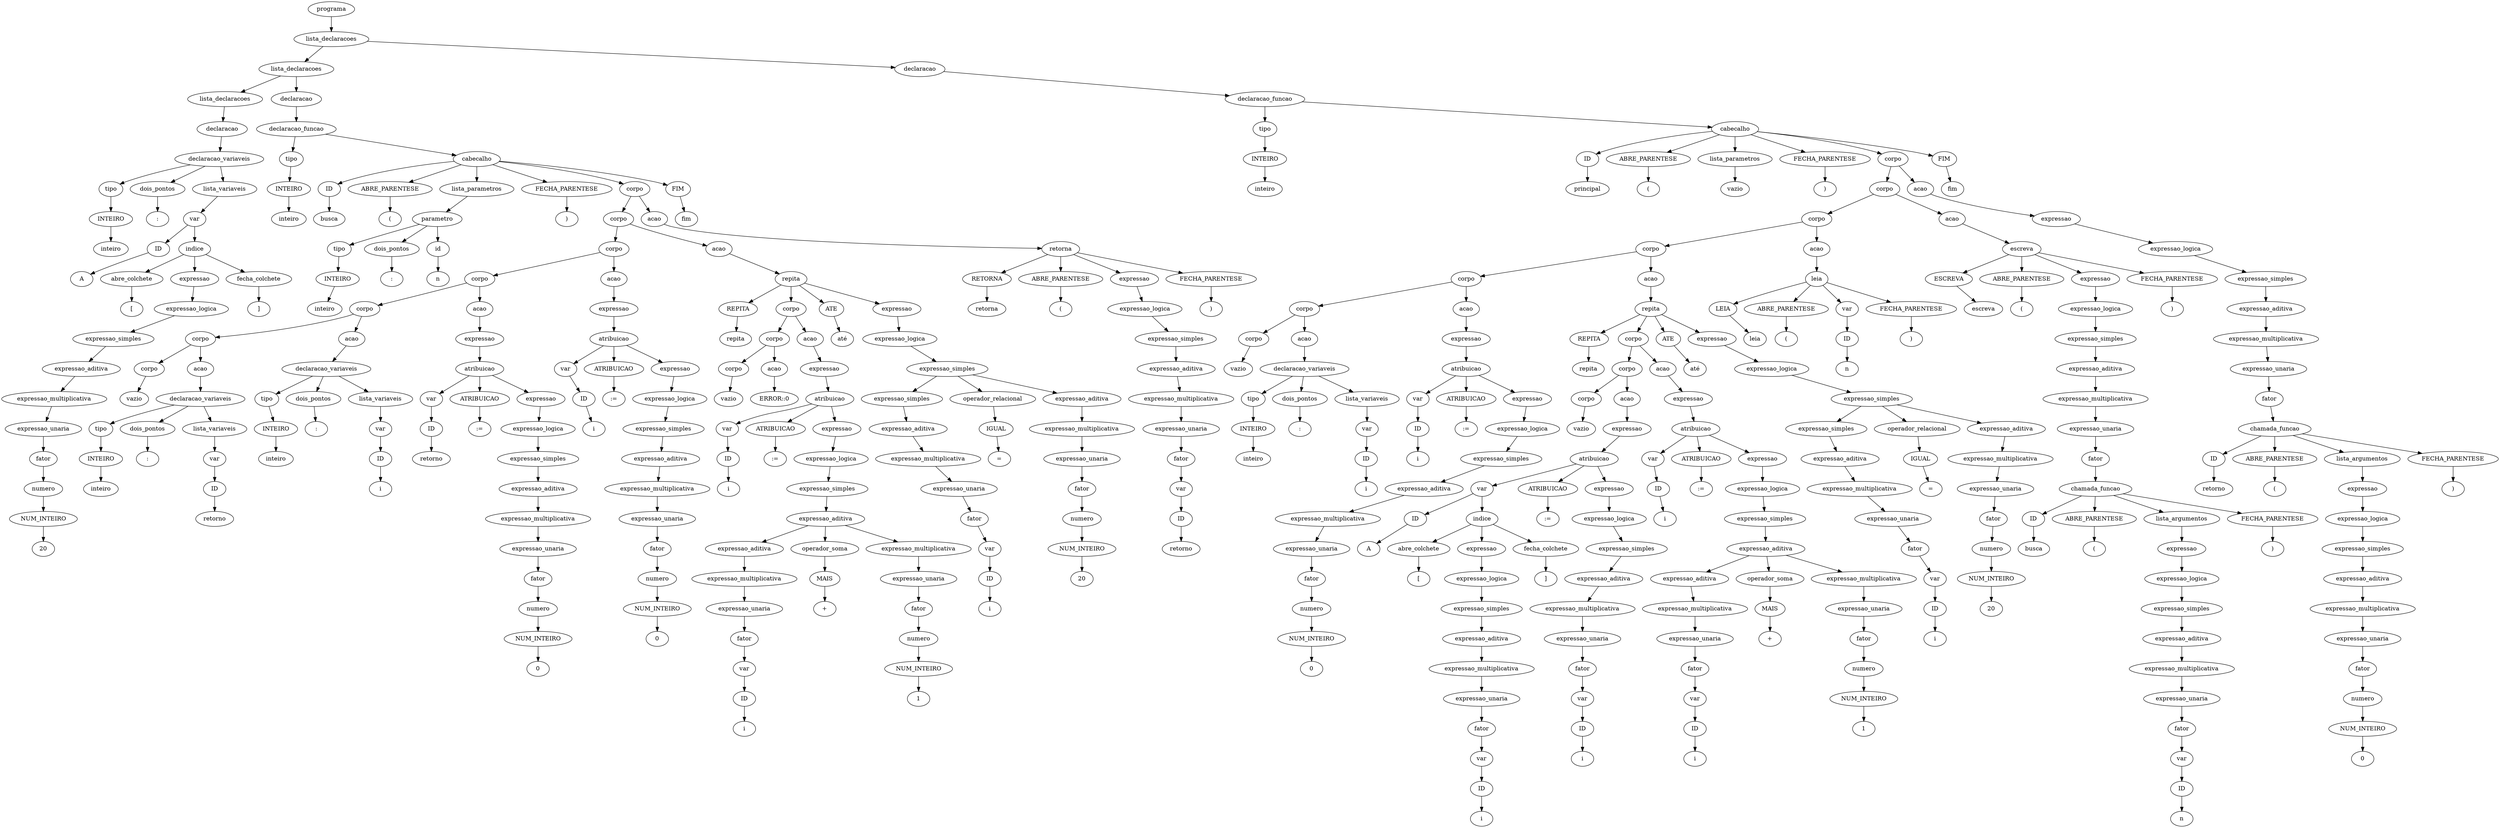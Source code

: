 digraph tree {
    "0x7f3e480804c0" [label="programa"];
    "0x7f3e48080760" [label="lista_declaracoes"];
    "0x7f3e480732b0" [label="lista_declaracoes"];
    "0x7f3e480500a0" [label="lista_declaracoes"];
    "0x7f3e481e8520" [label="declaracao"];
    "0x7f3e480500d0" [label="declaracao_variaveis"];
    "0x7f3e481f60d0" [label="tipo"];
    "0x7f3e481cd1c0" [label="INTEIRO"];
    "0x7f3e482baaf0" [label="inteiro"];
    "0x7f3e481cd3a0" [label="dois_pontos"];
    "0x7f3e48080460" [label=":"];
    "0x7f3e482bafd0" [label="lista_variaveis"];
    "0x7f3e48080070" [label="var"];
    "0x7f3e48080130" [label="ID"];
    "0x7f3e480800a0" [label="A"];
    "0x7f3e48080160" [label="indice"];
    "0x7f3e480800d0" [label="abre_colchete"];
    "0x7f3e480803d0" [label="["];
    "0x7f3e48080190" [label="expressao"];
    "0x7f3e48080220" [label="expressao_logica"];
    "0x7f3e480802e0" [label="expressao_simples"];
    "0x7f3e480801c0" [label="expressao_aditiva"];
    "0x7f3e48080250" [label="expressao_multiplicativa"];
    "0x7f3e482baa90" [label="expressao_unaria"];
    "0x7f3e48080040" [label="fator"];
    "0x7f3e482a57c0" [label="numero"];
    "0x7f3e483b7190" [label="NUM_INTEIRO"];
    "0x7f3e480802b0" [label="20"];
    "0x7f3e48080400" [label="fecha_colchete"];
    "0x7f3e48080430" [label="]"];
    "0x7f3e482a56d0" [label="declaracao"];
    "0x7f3e48080100" [label="declaracao_funcao"];
    "0x7f3e48080280" [label="tipo"];
    "0x7f3e48080490" [label="INTEIRO"];
    "0x7f3e48080340" [label="inteiro"];
    "0x7f3e480785b0" [label="cabecalho"];
    "0x7f3e48078cd0" [label="ID"];
    "0x7f3e48078d00" [label="busca"];
    "0x7f3e48077070" [label="ABRE_PARENTESE"];
    "0x7f3e480770a0" [label="("];
    "0x7f3e480804f0" [label="lista_parametros"];
    "0x7f3e48080580" [label="parametro"];
    "0x7f3e480803a0" [label="tipo"];
    "0x7f3e48080370" [label="INTEIRO"];
    "0x7f3e48080670" [label="inteiro"];
    "0x7f3e480805b0" [label="dois_pontos"];
    "0x7f3e480807c0" [label=":"];
    "0x7f3e480807f0" [label="id"];
    "0x7f3e48080820" [label="n"];
    "0x7f3e480770d0" [label="FECHA_PARENTESE"];
    "0x7f3e48077100" [label=")"];
    "0x7f3e48078e50" [label="corpo"];
    "0x7f3e48078b20" [label="corpo"];
    "0x7f3e48073550" [label="corpo"];
    "0x7f3e480731c0" [label="corpo"];
    "0x7f3e48080c70" [label="corpo"];
    "0x7f3e48080a30" [label="corpo"];
    "0x7f3e480808b0" [label="corpo"];
    "0x7f3e480806a0" [label="vazio"];
    "0x7f3e480808e0" [label="acao"];
    "0x7f3e480809d0" [label="declaracao_variaveis"];
    "0x7f3e48080640" [label="tipo"];
    "0x7f3e480805e0" [label="INTEIRO"];
    "0x7f3e480809a0" [label="inteiro"];
    "0x7f3e48080a90" [label="dois_pontos"];
    "0x7f3e48080bb0" [label=":"];
    "0x7f3e48080a00" [label="lista_variaveis"];
    "0x7f3e48080610" [label="var"];
    "0x7f3e480806d0" [label="ID"];
    "0x7f3e48080af0" [label="retorno"];
    "0x7f3e48080b80" [label="acao"];
    "0x7f3e48080c10" [label="declaracao_variaveis"];
    "0x7f3e48080790" [label="tipo"];
    "0x7f3e48080700" [label="INTEIRO"];
    "0x7f3e48080be0" [label="inteiro"];
    "0x7f3e48080cd0" [label="dois_pontos"];
    "0x7f3e48080df0" [label=":"];
    "0x7f3e48080c40" [label="lista_variaveis"];
    "0x7f3e48080ac0" [label="var"];
    "0x7f3e48080a60" [label="ID"];
    "0x7f3e48080d30" [label="i"];
    "0x7f3e48080d60" [label="acao"];
    "0x7f3e48080dc0" [label="expressao"];
    "0x7f3e48073070" [label="atribuicao"];
    "0x7f3e48080970" [label="var"];
    "0x7f3e48080910" [label="ID"];
    "0x7f3e48080e20" [label="retorno"];
    "0x7f3e48073100" [label="ATRIBUICAO"];
    "0x7f3e48073190" [label=":="];
    "0x7f3e48073040" [label="expressao"];
    "0x7f3e48080fd0" [label="expressao_logica"];
    "0x7f3e48080f10" [label="expressao_simples"];
    "0x7f3e48080eb0" [label="expressao_aditiva"];
    "0x7f3e48080fa0" [label="expressao_multiplicativa"];
    "0x7f3e48080e50" [label="expressao_unaria"];
    "0x7f3e48080e80" [label="fator"];
    "0x7f3e48080d00" [label="numero"];
    "0x7f3e48080ca0" [label="NUM_INTEIRO"];
    "0x7f3e48080f70" [label="0"];
    "0x7f3e48073460" [label="acao"];
    "0x7f3e480731f0" [label="expressao"];
    "0x7f3e48073400" [label="atribuicao"];
    "0x7f3e48080b50" [label="var"];
    "0x7f3e48080940" [label="ID"];
    "0x7f3e48080d90" [label="i"];
    "0x7f3e48073490" [label="ATRIBUICAO"];
    "0x7f3e48073520" [label=":="];
    "0x7f3e480733d0" [label="expressao"];
    "0x7f3e480733a0" [label="expressao_logica"];
    "0x7f3e480732e0" [label="expressao_simples"];
    "0x7f3e48073280" [label="expressao_aditiva"];
    "0x7f3e48073370" [label="expressao_multiplicativa"];
    "0x7f3e48080b20" [label="expressao_unaria"];
    "0x7f3e48073250" [label="fator"];
    "0x7f3e48080f40" [label="numero"];
    "0x7f3e48080ee0" [label="NUM_INTEIRO"];
    "0x7f3e48073340" [label="0"];
    "0x7f3e48073310" [label="acao"];
    "0x7f3e48078b80" [label="repita"];
    "0x7f3e48078be0" [label="REPITA"];
    "0x7f3e48078c10" [label="repita"];
    "0x7f3e48078730" [label="corpo"];
    "0x7f3e48073af0" [label="corpo"];
    "0x7f3e480730a0" [label="corpo"];
    "0x7f3e480730d0" [label="vazio"];
    "0x7f3e480735b0" [label="acao"];
    "0x7f3e48073df0" [label="ERROR::0"];
    "0x7f3e48073fd0" [label="acao"];
    "0x7f3e480739d0" [label="expressao"];
    "0x7f3e48078400" [label="atribuicao"];
    "0x7f3e48073160" [label="var"];
    "0x7f3e48073220" [label="ID"];
    "0x7f3e48073e20" [label="i"];
    "0x7f3e480786d0" [label="ATRIBUICAO"];
    "0x7f3e48078700" [label=":="];
    "0x7f3e48078670" [label="expressao"];
    "0x7f3e48078640" [label="expressao_logica"];
    "0x7f3e480783d0" [label="expressao_simples"];
    "0x7f3e48078460" [label="expressao_aditiva"];
    "0x7f3e480782b0" [label="expressao_aditiva"];
    "0x7f3e48078370" [label="expressao_multiplicativa"];
    "0x7f3e48073f70" [label="expressao_unaria"];
    "0x7f3e48078190" [label="fator"];
    "0x7f3e480782e0" [label="var"];
    "0x7f3e48078280" [label="ID"];
    "0x7f3e48078340" [label="i"];
    "0x7f3e480784c0" [label="operador_soma"];
    "0x7f3e480783a0" [label="MAIS"];
    "0x7f3e48078490" [label="+"];
    "0x7f3e480785e0" [label="expressao_multiplicativa"];
    "0x7f3e48078520" [label="expressao_unaria"];
    "0x7f3e48078430" [label="fator"];
    "0x7f3e480781c0" [label="numero"];
    "0x7f3e48078310" [label="NUM_INTEIRO"];
    "0x7f3e48078580" [label="1"];
    "0x7f3e48078c40" [label="ATE"];
    "0x7f3e48078c70" [label="até"];
    "0x7f3e48078b50" [label="expressao"];
    "0x7f3e480788e0" [label="expressao_logica"];
    "0x7f3e48078af0" [label="expressao_simples"];
    "0x7f3e48078880" [label="expressao_simples"];
    "0x7f3e48078790" [label="expressao_aditiva"];
    "0x7f3e48078850" [label="expressao_multiplicativa"];
    "0x7f3e48078610" [label="expressao_unaria"];
    "0x7f3e48078760" [label="fator"];
    "0x7f3e48073430" [label="var"];
    "0x7f3e48073dc0" [label="ID"];
    "0x7f3e48078820" [label="i"];
    "0x7f3e480788b0" [label="operador_relacional"];
    "0x7f3e480789a0" [label="IGUAL"];
    "0x7f3e480789d0" [label="="];
    "0x7f3e48078970" [label="expressao_aditiva"];
    "0x7f3e48078ac0" [label="expressao_multiplicativa"];
    "0x7f3e48078a00" [label="expressao_unaria"];
    "0x7f3e48078940" [label="fator"];
    "0x7f3e480787c0" [label="numero"];
    "0x7f3e480787f0" [label="NUM_INTEIRO"];
    "0x7f3e48078a60" [label="20"];
    "0x7f3e48078eb0" [label="acao"];
    "0x7f3e48078df0" [label="retorna"];
    "0x7f3e48078f10" [label="RETORNA"];
    "0x7f3e48078f40" [label="retorna"];
    "0x7f3e48078f70" [label="ABRE_PARENTESE"];
    "0x7f3e48078fa0" [label="("];
    "0x7f3e48078dc0" [label="expressao"];
    "0x7f3e48078d90" [label="expressao_logica"];
    "0x7f3e48078d60" [label="expressao_simples"];
    "0x7f3e48078910" [label="expressao_aditiva"];
    "0x7f3e48078d30" [label="expressao_multiplicativa"];
    "0x7f3e48078bb0" [label="expressao_unaria"];
    "0x7f3e48078550" [label="fator"];
    "0x7f3e480734f0" [label="var"];
    "0x7f3e48073130" [label="ID"];
    "0x7f3e48078ca0" [label="retorno"];
    "0x7f3e48078fd0" [label="FECHA_PARENTESE"];
    "0x7f3e48077040" [label=")"];
    "0x7f3e48077130" [label="FIM"];
    "0x7f3e48077160" [label="fim"];
    "0x7f3e48080520" [label="declaracao"];
    "0x7f3e48080550" [label="declaracao_funcao"];
    "0x7f3e483b7580" [label="tipo"];
    "0x7f3e483b7250" [label="INTEIRO"];
    "0x7f3e48080310" [label="inteiro"];
    "0x7f3e4800e0d0" [label="cabecalho"];
    "0x7f3e4800e190" [label="ID"];
    "0x7f3e4800e1c0" [label="principal"];
    "0x7f3e4800e1f0" [label="ABRE_PARENTESE"];
    "0x7f3e4800e220" [label="("];
    "0x7f3e48078ee0" [label="lista_parametros"];
    "0x7f3e48078e20" [label="vazio"];
    "0x7f3e4800e250" [label="FECHA_PARENTESE"];
    "0x7f3e4800e280" [label=")"];
    "0x7f3e48030d00" [label="corpo"];
    "0x7f3e48030760" [label="corpo"];
    "0x7f3e480304c0" [label="corpo"];
    "0x7f3e48077940" [label="corpo"];
    "0x7f3e48073790" [label="corpo"];
    "0x7f3e48073b50" [label="corpo"];
    "0x7f3e48077220" [label="corpo"];
    "0x7f3e48080880" [label="vazio"];
    "0x7f3e48073ac0" [label="acao"];
    "0x7f3e48077340" [label="declaracao_variaveis"];
    "0x7f3e48078e80" [label="tipo"];
    "0x7f3e480772e0" [label="INTEIRO"];
    "0x7f3e48077310" [label="inteiro"];
    "0x7f3e480738e0" [label="dois_pontos"];
    "0x7f3e48073d30" [label=":"];
    "0x7f3e48077370" [label="lista_variaveis"];
    "0x7f3e480771f0" [label="var"];
    "0x7f3e48077190" [label="ID"];
    "0x7f3e48077400" [label="i"];
    "0x7f3e48073a00" [label="acao"];
    "0x7f3e48073cd0" [label="expressao"];
    "0x7f3e48073a60" [label="atribuicao"];
    "0x7f3e48073c40" [label="var"];
    "0x7f3e48073970" [label="ID"];
    "0x7f3e480739a0" [label="i"];
    "0x7f3e48073850" [label="ATRIBUICAO"];
    "0x7f3e48073820" [label=":="];
    "0x7f3e48073a30" [label="expressao"];
    "0x7f3e48073880" [label="expressao_logica"];
    "0x7f3e480738b0" [label="expressao_simples"];
    "0x7f3e48073bb0" [label="expressao_aditiva"];
    "0x7f3e480736a0" [label="expressao_multiplicativa"];
    "0x7f3e48073ca0" [label="expressao_unaria"];
    "0x7f3e48073760" [label="fator"];
    "0x7f3e48073940" [label="numero"];
    "0x7f3e48073610" [label="NUM_INTEIRO"];
    "0x7f3e48073670" [label="0"];
    "0x7f3e48073a90" [label="acao"];
    "0x7f3e480302e0" [label="repita"];
    "0x7f3e48030340" [label="REPITA"];
    "0x7f3e48030370" [label="repita"];
    "0x7f3e48077e50" [label="corpo"];
    "0x7f3e480778e0" [label="corpo"];
    "0x7f3e480737f0" [label="corpo"];
    "0x7f3e48073730" [label="vazio"];
    "0x7f3e48077850" [label="acao"];
    "0x7f3e48077670" [label="expressao"];
    "0x7f3e480777f0" [label="atribuicao"];
    "0x7f3e48073580" [label="var"];
    "0x7f3e480734c0" [label="ID"];
    "0x7f3e480774f0" [label="A"];
    "0x7f3e480774c0" [label="indice"];
    "0x7f3e480775b0" [label="abre_colchete"];
    "0x7f3e480775e0" [label="["];
    "0x7f3e48077490" [label="expressao"];
    "0x7f3e48077460" [label="expressao_logica"];
    "0x7f3e480772b0" [label="expressao_simples"];
    "0x7f3e48077430" [label="expressao_aditiva"];
    "0x7f3e48077280" [label="expressao_multiplicativa"];
    "0x7f3e480736d0" [label="expressao_unaria"];
    "0x7f3e480737c0" [label="fator"];
    "0x7f3e48073910" [label="var"];
    "0x7f3e480773a0" [label="ID"];
    "0x7f3e48077250" [label="i"];
    "0x7f3e48077610" [label="fecha_colchete"];
    "0x7f3e48077640" [label="]"];
    "0x7f3e48077880" [label="ATRIBUICAO"];
    "0x7f3e480778b0" [label=":="];
    "0x7f3e480777c0" [label="expressao"];
    "0x7f3e48077790" [label="expressao_logica"];
    "0x7f3e48077760" [label="expressao_simples"];
    "0x7f3e480776a0" [label="expressao_aditiva"];
    "0x7f3e48077700" [label="expressao_multiplicativa"];
    "0x7f3e480773d0" [label="expressao_unaria"];
    "0x7f3e480771c0" [label="fator"];
    "0x7f3e480735e0" [label="var"];
    "0x7f3e48073700" [label="ID"];
    "0x7f3e48077520" [label="i"];
    "0x7f3e48077dc0" [label="acao"];
    "0x7f3e48077820" [label="expressao"];
    "0x7f3e48077b50" [label="atribuicao"];
    "0x7f3e48073be0" [label="var"];
    "0x7f3e48077550" [label="ID"];
    "0x7f3e48077970" [label="i"];
    "0x7f3e48077df0" [label="ATRIBUICAO"];
    "0x7f3e48077e20" [label=":="];
    "0x7f3e48077d90" [label="expressao"];
    "0x7f3e48077d60" [label="expressao_logica"];
    "0x7f3e48077b20" [label="expressao_simples"];
    "0x7f3e48077bb0" [label="expressao_aditiva"];
    "0x7f3e48077a00" [label="expressao_aditiva"];
    "0x7f3e48077ac0" [label="expressao_multiplicativa"];
    "0x7f3e480779a0" [label="expressao_unaria"];
    "0x7f3e480779d0" [label="fator"];
    "0x7f3e48077730" [label="var"];
    "0x7f3e480776d0" [label="ID"];
    "0x7f3e48077a90" [label="i"];
    "0x7f3e48077c10" [label="operador_soma"];
    "0x7f3e48077af0" [label="MAIS"];
    "0x7f3e48077be0" [label="+"];
    "0x7f3e48077d00" [label="expressao_multiplicativa"];
    "0x7f3e48077c40" [label="expressao_unaria"];
    "0x7f3e48077b80" [label="fator"];
    "0x7f3e48077a30" [label="numero"];
    "0x7f3e48077a60" [label="NUM_INTEIRO"];
    "0x7f3e48077ca0" [label="1"];
    "0x7f3e480303a0" [label="ATE"];
    "0x7f3e480303d0" [label="até"];
    "0x7f3e480302b0" [label="expressao"];
    "0x7f3e48030040" [label="expressao_logica"];
    "0x7f3e48030250" [label="expressao_simples"];
    "0x7f3e48077fa0" [label="expressao_simples"];
    "0x7f3e48077eb0" [label="expressao_aditiva"];
    "0x7f3e48077f70" [label="expressao_multiplicativa"];
    "0x7f3e48077d30" [label="expressao_unaria"];
    "0x7f3e48077e80" [label="fator"];
    "0x7f3e48077580" [label="var"];
    "0x7f3e48077910" [label="ID"];
    "0x7f3e48077f40" [label="i"];
    "0x7f3e48077fd0" [label="operador_relacional"];
    "0x7f3e48030100" [label="IGUAL"];
    "0x7f3e48030130" [label="="];
    "0x7f3e480300d0" [label="expressao_aditiva"];
    "0x7f3e48030220" [label="expressao_multiplicativa"];
    "0x7f3e48030160" [label="expressao_unaria"];
    "0x7f3e480300a0" [label="fator"];
    "0x7f3e48077ee0" [label="numero"];
    "0x7f3e48077f10" [label="NUM_INTEIRO"];
    "0x7f3e480301c0" [label="20"];
    "0x7f3e48077c70" [label="acao"];
    "0x7f3e48030310" [label="leia"];
    "0x7f3e48030070" [label="LEIA"];
    "0x7f3e48030580" [label="leia"];
    "0x7f3e480305b0" [label="ABRE_PARENTESE"];
    "0x7f3e480305e0" [label="("];
    "0x7f3e48073b20" [label="var"];
    "0x7f3e48030400" [label="ID"];
    "0x7f3e48030490" [label="n"];
    "0x7f3e48030610" [label="FECHA_PARENTESE"];
    "0x7f3e48030640" [label=")"];
    "0x7f3e48030b50" [label="acao"];
    "0x7f3e480308e0" [label="escreva"];
    "0x7f3e48030bb0" [label="ESCREVA"];
    "0x7f3e48030be0" [label="escreva"];
    "0x7f3e48030c10" [label="ABRE_PARENTESE"];
    "0x7f3e48030c40" [label="("];
    "0x7f3e480306a0" [label="expressao"];
    "0x7f3e48030460" [label="expressao_logica"];
    "0x7f3e48030430" [label="expressao_simples"];
    "0x7f3e48030280" [label="expressao_aditiva"];
    "0x7f3e48030af0" [label="expressao_multiplicativa"];
    "0x7f3e48030910" [label="expressao_unaria"];
    "0x7f3e480309a0" [label="fator"];
    "0x7f3e480308b0" [label="chamada_funcao"];
    "0x7f3e480309d0" [label="ID"];
    "0x7f3e48030a00" [label="busca"];
    "0x7f3e48030a30" [label="ABRE_PARENTESE"];
    "0x7f3e48030a60" [label="("];
    "0x7f3e48030880" [label="lista_argumentos"];
    "0x7f3e48030850" [label="expressao"];
    "0x7f3e48030820" [label="expressao_logica"];
    "0x7f3e480307f0" [label="expressao_simples"];
    "0x7f3e48030700" [label="expressao_aditiva"];
    "0x7f3e480307c0" [label="expressao_multiplicativa"];
    "0x7f3e48030520" [label="expressao_unaria"];
    "0x7f3e480306d0" [label="fator"];
    "0x7f3e48073640" [label="var"];
    "0x7f3e48030670" [label="ID"];
    "0x7f3e48030790" [label="n"];
    "0x7f3e48030a90" [label="FECHA_PARENTESE"];
    "0x7f3e48030ac0" [label=")"];
    "0x7f3e48030c70" [label="FECHA_PARENTESE"];
    "0x7f3e48030ca0" [label=")"];
    "0x7f3e48030970" [label="acao"];
    "0x7f3e48030e80" [label="expressao"];
    "0x7f3e48030190" [label="expressao_logica"];
    "0x7f3e48030b20" [label="expressao_simples"];
    "0x7f3e48030b80" [label="expressao_aditiva"];
    "0x7f3e480301f0" [label="expressao_multiplicativa"];
    "0x7f3e48030eb0" [label="expressao_unaria"];
    "0x7f3e48030f10" [label="fator"];
    "0x7f3e48030e50" [label="chamada_funcao"];
    "0x7f3e48030f70" [label="ID"];
    "0x7f3e48030fa0" [label="retorno"];
    "0x7f3e48030fd0" [label="ABRE_PARENTESE"];
    "0x7f3e4800e040" [label="("];
    "0x7f3e48030e20" [label="lista_argumentos"];
    "0x7f3e48030df0" [label="expressao"];
    "0x7f3e48030dc0" [label="expressao_logica"];
    "0x7f3e48030d90" [label="expressao_simples"];
    "0x7f3e48030940" [label="expressao_aditiva"];
    "0x7f3e48030d60" [label="expressao_multiplicativa"];
    "0x7f3e480304f0" [label="expressao_unaria"];
    "0x7f3e48030730" [label="fator"];
    "0x7f3e48077cd0" [label="numero"];
    "0x7f3e48030cd0" [label="NUM_INTEIRO"];
    "0x7f3e48030d30" [label="0"];
    "0x7f3e4800e070" [label="FECHA_PARENTESE"];
    "0x7f3e4800e0a0" [label=")"];
    "0x7f3e4800e2b0" [label="FIM"];
    "0x7f3e4800e2e0" [label="fim"];
    "0x7f3e480804c0" -> "0x7f3e48080760";
    "0x7f3e48080760" -> "0x7f3e480732b0";
    "0x7f3e48080760" -> "0x7f3e48080520";
    "0x7f3e480732b0" -> "0x7f3e480500a0";
    "0x7f3e480732b0" -> "0x7f3e482a56d0";
    "0x7f3e480500a0" -> "0x7f3e481e8520";
    "0x7f3e481e8520" -> "0x7f3e480500d0";
    "0x7f3e480500d0" -> "0x7f3e481f60d0";
    "0x7f3e480500d0" -> "0x7f3e481cd3a0";
    "0x7f3e480500d0" -> "0x7f3e482bafd0";
    "0x7f3e481f60d0" -> "0x7f3e481cd1c0";
    "0x7f3e481cd1c0" -> "0x7f3e482baaf0";
    "0x7f3e481cd3a0" -> "0x7f3e48080460";
    "0x7f3e482bafd0" -> "0x7f3e48080070";
    "0x7f3e48080070" -> "0x7f3e48080130";
    "0x7f3e48080070" -> "0x7f3e48080160";
    "0x7f3e48080130" -> "0x7f3e480800a0";
    "0x7f3e48080160" -> "0x7f3e480800d0";
    "0x7f3e48080160" -> "0x7f3e48080190";
    "0x7f3e48080160" -> "0x7f3e48080400";
    "0x7f3e480800d0" -> "0x7f3e480803d0";
    "0x7f3e48080190" -> "0x7f3e48080220";
    "0x7f3e48080220" -> "0x7f3e480802e0";
    "0x7f3e480802e0" -> "0x7f3e480801c0";
    "0x7f3e480801c0" -> "0x7f3e48080250";
    "0x7f3e48080250" -> "0x7f3e482baa90";
    "0x7f3e482baa90" -> "0x7f3e48080040";
    "0x7f3e48080040" -> "0x7f3e482a57c0";
    "0x7f3e482a57c0" -> "0x7f3e483b7190";
    "0x7f3e483b7190" -> "0x7f3e480802b0";
    "0x7f3e48080400" -> "0x7f3e48080430";
    "0x7f3e482a56d0" -> "0x7f3e48080100";
    "0x7f3e48080100" -> "0x7f3e48080280";
    "0x7f3e48080100" -> "0x7f3e480785b0";
    "0x7f3e48080280" -> "0x7f3e48080490";
    "0x7f3e48080490" -> "0x7f3e48080340";
    "0x7f3e480785b0" -> "0x7f3e48078cd0";
    "0x7f3e480785b0" -> "0x7f3e48077070";
    "0x7f3e480785b0" -> "0x7f3e480804f0";
    "0x7f3e480785b0" -> "0x7f3e480770d0";
    "0x7f3e480785b0" -> "0x7f3e48078e50";
    "0x7f3e480785b0" -> "0x7f3e48077130";
    "0x7f3e48078cd0" -> "0x7f3e48078d00";
    "0x7f3e48077070" -> "0x7f3e480770a0";
    "0x7f3e480804f0" -> "0x7f3e48080580";
    "0x7f3e48080580" -> "0x7f3e480803a0";
    "0x7f3e48080580" -> "0x7f3e480805b0";
    "0x7f3e48080580" -> "0x7f3e480807f0";
    "0x7f3e480803a0" -> "0x7f3e48080370";
    "0x7f3e48080370" -> "0x7f3e48080670";
    "0x7f3e480805b0" -> "0x7f3e480807c0";
    "0x7f3e480807f0" -> "0x7f3e48080820";
    "0x7f3e480770d0" -> "0x7f3e48077100";
    "0x7f3e48078e50" -> "0x7f3e48078b20";
    "0x7f3e48078e50" -> "0x7f3e48078eb0";
    "0x7f3e48078b20" -> "0x7f3e48073550";
    "0x7f3e48078b20" -> "0x7f3e48073310";
    "0x7f3e48073550" -> "0x7f3e480731c0";
    "0x7f3e48073550" -> "0x7f3e48073460";
    "0x7f3e480731c0" -> "0x7f3e48080c70";
    "0x7f3e480731c0" -> "0x7f3e48080d60";
    "0x7f3e48080c70" -> "0x7f3e48080a30";
    "0x7f3e48080c70" -> "0x7f3e48080b80";
    "0x7f3e48080a30" -> "0x7f3e480808b0";
    "0x7f3e48080a30" -> "0x7f3e480808e0";
    "0x7f3e480808b0" -> "0x7f3e480806a0";
    "0x7f3e480808e0" -> "0x7f3e480809d0";
    "0x7f3e480809d0" -> "0x7f3e48080640";
    "0x7f3e480809d0" -> "0x7f3e48080a90";
    "0x7f3e480809d0" -> "0x7f3e48080a00";
    "0x7f3e48080640" -> "0x7f3e480805e0";
    "0x7f3e480805e0" -> "0x7f3e480809a0";
    "0x7f3e48080a90" -> "0x7f3e48080bb0";
    "0x7f3e48080a00" -> "0x7f3e48080610";
    "0x7f3e48080610" -> "0x7f3e480806d0";
    "0x7f3e480806d0" -> "0x7f3e48080af0";
    "0x7f3e48080b80" -> "0x7f3e48080c10";
    "0x7f3e48080c10" -> "0x7f3e48080790";
    "0x7f3e48080c10" -> "0x7f3e48080cd0";
    "0x7f3e48080c10" -> "0x7f3e48080c40";
    "0x7f3e48080790" -> "0x7f3e48080700";
    "0x7f3e48080700" -> "0x7f3e48080be0";
    "0x7f3e48080cd0" -> "0x7f3e48080df0";
    "0x7f3e48080c40" -> "0x7f3e48080ac0";
    "0x7f3e48080ac0" -> "0x7f3e48080a60";
    "0x7f3e48080a60" -> "0x7f3e48080d30";
    "0x7f3e48080d60" -> "0x7f3e48080dc0";
    "0x7f3e48080dc0" -> "0x7f3e48073070";
    "0x7f3e48073070" -> "0x7f3e48080970";
    "0x7f3e48073070" -> "0x7f3e48073100";
    "0x7f3e48073070" -> "0x7f3e48073040";
    "0x7f3e48080970" -> "0x7f3e48080910";
    "0x7f3e48080910" -> "0x7f3e48080e20";
    "0x7f3e48073100" -> "0x7f3e48073190";
    "0x7f3e48073040" -> "0x7f3e48080fd0";
    "0x7f3e48080fd0" -> "0x7f3e48080f10";
    "0x7f3e48080f10" -> "0x7f3e48080eb0";
    "0x7f3e48080eb0" -> "0x7f3e48080fa0";
    "0x7f3e48080fa0" -> "0x7f3e48080e50";
    "0x7f3e48080e50" -> "0x7f3e48080e80";
    "0x7f3e48080e80" -> "0x7f3e48080d00";
    "0x7f3e48080d00" -> "0x7f3e48080ca0";
    "0x7f3e48080ca0" -> "0x7f3e48080f70";
    "0x7f3e48073460" -> "0x7f3e480731f0";
    "0x7f3e480731f0" -> "0x7f3e48073400";
    "0x7f3e48073400" -> "0x7f3e48080b50";
    "0x7f3e48073400" -> "0x7f3e48073490";
    "0x7f3e48073400" -> "0x7f3e480733d0";
    "0x7f3e48080b50" -> "0x7f3e48080940";
    "0x7f3e48080940" -> "0x7f3e48080d90";
    "0x7f3e48073490" -> "0x7f3e48073520";
    "0x7f3e480733d0" -> "0x7f3e480733a0";
    "0x7f3e480733a0" -> "0x7f3e480732e0";
    "0x7f3e480732e0" -> "0x7f3e48073280";
    "0x7f3e48073280" -> "0x7f3e48073370";
    "0x7f3e48073370" -> "0x7f3e48080b20";
    "0x7f3e48080b20" -> "0x7f3e48073250";
    "0x7f3e48073250" -> "0x7f3e48080f40";
    "0x7f3e48080f40" -> "0x7f3e48080ee0";
    "0x7f3e48080ee0" -> "0x7f3e48073340";
    "0x7f3e48073310" -> "0x7f3e48078b80";
    "0x7f3e48078b80" -> "0x7f3e48078be0";
    "0x7f3e48078b80" -> "0x7f3e48078730";
    "0x7f3e48078b80" -> "0x7f3e48078c40";
    "0x7f3e48078b80" -> "0x7f3e48078b50";
    "0x7f3e48078be0" -> "0x7f3e48078c10";
    "0x7f3e48078730" -> "0x7f3e48073af0";
    "0x7f3e48078730" -> "0x7f3e48073fd0";
    "0x7f3e48073af0" -> "0x7f3e480730a0";
    "0x7f3e48073af0" -> "0x7f3e480735b0";
    "0x7f3e480730a0" -> "0x7f3e480730d0";
    "0x7f3e480735b0" -> "0x7f3e48073df0";
    "0x7f3e48073fd0" -> "0x7f3e480739d0";
    "0x7f3e480739d0" -> "0x7f3e48078400";
    "0x7f3e48078400" -> "0x7f3e48073160";
    "0x7f3e48078400" -> "0x7f3e480786d0";
    "0x7f3e48078400" -> "0x7f3e48078670";
    "0x7f3e48073160" -> "0x7f3e48073220";
    "0x7f3e48073220" -> "0x7f3e48073e20";
    "0x7f3e480786d0" -> "0x7f3e48078700";
    "0x7f3e48078670" -> "0x7f3e48078640";
    "0x7f3e48078640" -> "0x7f3e480783d0";
    "0x7f3e480783d0" -> "0x7f3e48078460";
    "0x7f3e48078460" -> "0x7f3e480782b0";
    "0x7f3e48078460" -> "0x7f3e480784c0";
    "0x7f3e48078460" -> "0x7f3e480785e0";
    "0x7f3e480782b0" -> "0x7f3e48078370";
    "0x7f3e48078370" -> "0x7f3e48073f70";
    "0x7f3e48073f70" -> "0x7f3e48078190";
    "0x7f3e48078190" -> "0x7f3e480782e0";
    "0x7f3e480782e0" -> "0x7f3e48078280";
    "0x7f3e48078280" -> "0x7f3e48078340";
    "0x7f3e480784c0" -> "0x7f3e480783a0";
    "0x7f3e480783a0" -> "0x7f3e48078490";
    "0x7f3e480785e0" -> "0x7f3e48078520";
    "0x7f3e48078520" -> "0x7f3e48078430";
    "0x7f3e48078430" -> "0x7f3e480781c0";
    "0x7f3e480781c0" -> "0x7f3e48078310";
    "0x7f3e48078310" -> "0x7f3e48078580";
    "0x7f3e48078c40" -> "0x7f3e48078c70";
    "0x7f3e48078b50" -> "0x7f3e480788e0";
    "0x7f3e480788e0" -> "0x7f3e48078af0";
    "0x7f3e48078af0" -> "0x7f3e48078880";
    "0x7f3e48078af0" -> "0x7f3e480788b0";
    "0x7f3e48078af0" -> "0x7f3e48078970";
    "0x7f3e48078880" -> "0x7f3e48078790";
    "0x7f3e48078790" -> "0x7f3e48078850";
    "0x7f3e48078850" -> "0x7f3e48078610";
    "0x7f3e48078610" -> "0x7f3e48078760";
    "0x7f3e48078760" -> "0x7f3e48073430";
    "0x7f3e48073430" -> "0x7f3e48073dc0";
    "0x7f3e48073dc0" -> "0x7f3e48078820";
    "0x7f3e480788b0" -> "0x7f3e480789a0";
    "0x7f3e480789a0" -> "0x7f3e480789d0";
    "0x7f3e48078970" -> "0x7f3e48078ac0";
    "0x7f3e48078ac0" -> "0x7f3e48078a00";
    "0x7f3e48078a00" -> "0x7f3e48078940";
    "0x7f3e48078940" -> "0x7f3e480787c0";
    "0x7f3e480787c0" -> "0x7f3e480787f0";
    "0x7f3e480787f0" -> "0x7f3e48078a60";
    "0x7f3e48078eb0" -> "0x7f3e48078df0";
    "0x7f3e48078df0" -> "0x7f3e48078f10";
    "0x7f3e48078df0" -> "0x7f3e48078f70";
    "0x7f3e48078df0" -> "0x7f3e48078dc0";
    "0x7f3e48078df0" -> "0x7f3e48078fd0";
    "0x7f3e48078f10" -> "0x7f3e48078f40";
    "0x7f3e48078f70" -> "0x7f3e48078fa0";
    "0x7f3e48078dc0" -> "0x7f3e48078d90";
    "0x7f3e48078d90" -> "0x7f3e48078d60";
    "0x7f3e48078d60" -> "0x7f3e48078910";
    "0x7f3e48078910" -> "0x7f3e48078d30";
    "0x7f3e48078d30" -> "0x7f3e48078bb0";
    "0x7f3e48078bb0" -> "0x7f3e48078550";
    "0x7f3e48078550" -> "0x7f3e480734f0";
    "0x7f3e480734f0" -> "0x7f3e48073130";
    "0x7f3e48073130" -> "0x7f3e48078ca0";
    "0x7f3e48078fd0" -> "0x7f3e48077040";
    "0x7f3e48077130" -> "0x7f3e48077160";
    "0x7f3e48080520" -> "0x7f3e48080550";
    "0x7f3e48080550" -> "0x7f3e483b7580";
    "0x7f3e48080550" -> "0x7f3e4800e0d0";
    "0x7f3e483b7580" -> "0x7f3e483b7250";
    "0x7f3e483b7250" -> "0x7f3e48080310";
    "0x7f3e4800e0d0" -> "0x7f3e4800e190";
    "0x7f3e4800e0d0" -> "0x7f3e4800e1f0";
    "0x7f3e4800e0d0" -> "0x7f3e48078ee0";
    "0x7f3e4800e0d0" -> "0x7f3e4800e250";
    "0x7f3e4800e0d0" -> "0x7f3e48030d00";
    "0x7f3e4800e0d0" -> "0x7f3e4800e2b0";
    "0x7f3e4800e190" -> "0x7f3e4800e1c0";
    "0x7f3e4800e1f0" -> "0x7f3e4800e220";
    "0x7f3e48078ee0" -> "0x7f3e48078e20";
    "0x7f3e4800e250" -> "0x7f3e4800e280";
    "0x7f3e48030d00" -> "0x7f3e48030760";
    "0x7f3e48030d00" -> "0x7f3e48030970";
    "0x7f3e48030760" -> "0x7f3e480304c0";
    "0x7f3e48030760" -> "0x7f3e48030b50";
    "0x7f3e480304c0" -> "0x7f3e48077940";
    "0x7f3e480304c0" -> "0x7f3e48077c70";
    "0x7f3e48077940" -> "0x7f3e48073790";
    "0x7f3e48077940" -> "0x7f3e48073a90";
    "0x7f3e48073790" -> "0x7f3e48073b50";
    "0x7f3e48073790" -> "0x7f3e48073a00";
    "0x7f3e48073b50" -> "0x7f3e48077220";
    "0x7f3e48073b50" -> "0x7f3e48073ac0";
    "0x7f3e48077220" -> "0x7f3e48080880";
    "0x7f3e48073ac0" -> "0x7f3e48077340";
    "0x7f3e48077340" -> "0x7f3e48078e80";
    "0x7f3e48077340" -> "0x7f3e480738e0";
    "0x7f3e48077340" -> "0x7f3e48077370";
    "0x7f3e48078e80" -> "0x7f3e480772e0";
    "0x7f3e480772e0" -> "0x7f3e48077310";
    "0x7f3e480738e0" -> "0x7f3e48073d30";
    "0x7f3e48077370" -> "0x7f3e480771f0";
    "0x7f3e480771f0" -> "0x7f3e48077190";
    "0x7f3e48077190" -> "0x7f3e48077400";
    "0x7f3e48073a00" -> "0x7f3e48073cd0";
    "0x7f3e48073cd0" -> "0x7f3e48073a60";
    "0x7f3e48073a60" -> "0x7f3e48073c40";
    "0x7f3e48073a60" -> "0x7f3e48073850";
    "0x7f3e48073a60" -> "0x7f3e48073a30";
    "0x7f3e48073c40" -> "0x7f3e48073970";
    "0x7f3e48073970" -> "0x7f3e480739a0";
    "0x7f3e48073850" -> "0x7f3e48073820";
    "0x7f3e48073a30" -> "0x7f3e48073880";
    "0x7f3e48073880" -> "0x7f3e480738b0";
    "0x7f3e480738b0" -> "0x7f3e48073bb0";
    "0x7f3e48073bb0" -> "0x7f3e480736a0";
    "0x7f3e480736a0" -> "0x7f3e48073ca0";
    "0x7f3e48073ca0" -> "0x7f3e48073760";
    "0x7f3e48073760" -> "0x7f3e48073940";
    "0x7f3e48073940" -> "0x7f3e48073610";
    "0x7f3e48073610" -> "0x7f3e48073670";
    "0x7f3e48073a90" -> "0x7f3e480302e0";
    "0x7f3e480302e0" -> "0x7f3e48030340";
    "0x7f3e480302e0" -> "0x7f3e48077e50";
    "0x7f3e480302e0" -> "0x7f3e480303a0";
    "0x7f3e480302e0" -> "0x7f3e480302b0";
    "0x7f3e48030340" -> "0x7f3e48030370";
    "0x7f3e48077e50" -> "0x7f3e480778e0";
    "0x7f3e48077e50" -> "0x7f3e48077dc0";
    "0x7f3e480778e0" -> "0x7f3e480737f0";
    "0x7f3e480778e0" -> "0x7f3e48077850";
    "0x7f3e480737f0" -> "0x7f3e48073730";
    "0x7f3e48077850" -> "0x7f3e48077670";
    "0x7f3e48077670" -> "0x7f3e480777f0";
    "0x7f3e480777f0" -> "0x7f3e48073580";
    "0x7f3e480777f0" -> "0x7f3e48077880";
    "0x7f3e480777f0" -> "0x7f3e480777c0";
    "0x7f3e48073580" -> "0x7f3e480734c0";
    "0x7f3e48073580" -> "0x7f3e480774c0";
    "0x7f3e480734c0" -> "0x7f3e480774f0";
    "0x7f3e480774c0" -> "0x7f3e480775b0";
    "0x7f3e480774c0" -> "0x7f3e48077490";
    "0x7f3e480774c0" -> "0x7f3e48077610";
    "0x7f3e480775b0" -> "0x7f3e480775e0";
    "0x7f3e48077490" -> "0x7f3e48077460";
    "0x7f3e48077460" -> "0x7f3e480772b0";
    "0x7f3e480772b0" -> "0x7f3e48077430";
    "0x7f3e48077430" -> "0x7f3e48077280";
    "0x7f3e48077280" -> "0x7f3e480736d0";
    "0x7f3e480736d0" -> "0x7f3e480737c0";
    "0x7f3e480737c0" -> "0x7f3e48073910";
    "0x7f3e48073910" -> "0x7f3e480773a0";
    "0x7f3e480773a0" -> "0x7f3e48077250";
    "0x7f3e48077610" -> "0x7f3e48077640";
    "0x7f3e48077880" -> "0x7f3e480778b0";
    "0x7f3e480777c0" -> "0x7f3e48077790";
    "0x7f3e48077790" -> "0x7f3e48077760";
    "0x7f3e48077760" -> "0x7f3e480776a0";
    "0x7f3e480776a0" -> "0x7f3e48077700";
    "0x7f3e48077700" -> "0x7f3e480773d0";
    "0x7f3e480773d0" -> "0x7f3e480771c0";
    "0x7f3e480771c0" -> "0x7f3e480735e0";
    "0x7f3e480735e0" -> "0x7f3e48073700";
    "0x7f3e48073700" -> "0x7f3e48077520";
    "0x7f3e48077dc0" -> "0x7f3e48077820";
    "0x7f3e48077820" -> "0x7f3e48077b50";
    "0x7f3e48077b50" -> "0x7f3e48073be0";
    "0x7f3e48077b50" -> "0x7f3e48077df0";
    "0x7f3e48077b50" -> "0x7f3e48077d90";
    "0x7f3e48073be0" -> "0x7f3e48077550";
    "0x7f3e48077550" -> "0x7f3e48077970";
    "0x7f3e48077df0" -> "0x7f3e48077e20";
    "0x7f3e48077d90" -> "0x7f3e48077d60";
    "0x7f3e48077d60" -> "0x7f3e48077b20";
    "0x7f3e48077b20" -> "0x7f3e48077bb0";
    "0x7f3e48077bb0" -> "0x7f3e48077a00";
    "0x7f3e48077bb0" -> "0x7f3e48077c10";
    "0x7f3e48077bb0" -> "0x7f3e48077d00";
    "0x7f3e48077a00" -> "0x7f3e48077ac0";
    "0x7f3e48077ac0" -> "0x7f3e480779a0";
    "0x7f3e480779a0" -> "0x7f3e480779d0";
    "0x7f3e480779d0" -> "0x7f3e48077730";
    "0x7f3e48077730" -> "0x7f3e480776d0";
    "0x7f3e480776d0" -> "0x7f3e48077a90";
    "0x7f3e48077c10" -> "0x7f3e48077af0";
    "0x7f3e48077af0" -> "0x7f3e48077be0";
    "0x7f3e48077d00" -> "0x7f3e48077c40";
    "0x7f3e48077c40" -> "0x7f3e48077b80";
    "0x7f3e48077b80" -> "0x7f3e48077a30";
    "0x7f3e48077a30" -> "0x7f3e48077a60";
    "0x7f3e48077a60" -> "0x7f3e48077ca0";
    "0x7f3e480303a0" -> "0x7f3e480303d0";
    "0x7f3e480302b0" -> "0x7f3e48030040";
    "0x7f3e48030040" -> "0x7f3e48030250";
    "0x7f3e48030250" -> "0x7f3e48077fa0";
    "0x7f3e48030250" -> "0x7f3e48077fd0";
    "0x7f3e48030250" -> "0x7f3e480300d0";
    "0x7f3e48077fa0" -> "0x7f3e48077eb0";
    "0x7f3e48077eb0" -> "0x7f3e48077f70";
    "0x7f3e48077f70" -> "0x7f3e48077d30";
    "0x7f3e48077d30" -> "0x7f3e48077e80";
    "0x7f3e48077e80" -> "0x7f3e48077580";
    "0x7f3e48077580" -> "0x7f3e48077910";
    "0x7f3e48077910" -> "0x7f3e48077f40";
    "0x7f3e48077fd0" -> "0x7f3e48030100";
    "0x7f3e48030100" -> "0x7f3e48030130";
    "0x7f3e480300d0" -> "0x7f3e48030220";
    "0x7f3e48030220" -> "0x7f3e48030160";
    "0x7f3e48030160" -> "0x7f3e480300a0";
    "0x7f3e480300a0" -> "0x7f3e48077ee0";
    "0x7f3e48077ee0" -> "0x7f3e48077f10";
    "0x7f3e48077f10" -> "0x7f3e480301c0";
    "0x7f3e48077c70" -> "0x7f3e48030310";
    "0x7f3e48030310" -> "0x7f3e48030070";
    "0x7f3e48030310" -> "0x7f3e480305b0";
    "0x7f3e48030310" -> "0x7f3e48073b20";
    "0x7f3e48030310" -> "0x7f3e48030610";
    "0x7f3e48030070" -> "0x7f3e48030580";
    "0x7f3e480305b0" -> "0x7f3e480305e0";
    "0x7f3e48073b20" -> "0x7f3e48030400";
    "0x7f3e48030400" -> "0x7f3e48030490";
    "0x7f3e48030610" -> "0x7f3e48030640";
    "0x7f3e48030b50" -> "0x7f3e480308e0";
    "0x7f3e480308e0" -> "0x7f3e48030bb0";
    "0x7f3e480308e0" -> "0x7f3e48030c10";
    "0x7f3e480308e0" -> "0x7f3e480306a0";
    "0x7f3e480308e0" -> "0x7f3e48030c70";
    "0x7f3e48030bb0" -> "0x7f3e48030be0";
    "0x7f3e48030c10" -> "0x7f3e48030c40";
    "0x7f3e480306a0" -> "0x7f3e48030460";
    "0x7f3e48030460" -> "0x7f3e48030430";
    "0x7f3e48030430" -> "0x7f3e48030280";
    "0x7f3e48030280" -> "0x7f3e48030af0";
    "0x7f3e48030af0" -> "0x7f3e48030910";
    "0x7f3e48030910" -> "0x7f3e480309a0";
    "0x7f3e480309a0" -> "0x7f3e480308b0";
    "0x7f3e480308b0" -> "0x7f3e480309d0";
    "0x7f3e480308b0" -> "0x7f3e48030a30";
    "0x7f3e480308b0" -> "0x7f3e48030880";
    "0x7f3e480308b0" -> "0x7f3e48030a90";
    "0x7f3e480309d0" -> "0x7f3e48030a00";
    "0x7f3e48030a30" -> "0x7f3e48030a60";
    "0x7f3e48030880" -> "0x7f3e48030850";
    "0x7f3e48030850" -> "0x7f3e48030820";
    "0x7f3e48030820" -> "0x7f3e480307f0";
    "0x7f3e480307f0" -> "0x7f3e48030700";
    "0x7f3e48030700" -> "0x7f3e480307c0";
    "0x7f3e480307c0" -> "0x7f3e48030520";
    "0x7f3e48030520" -> "0x7f3e480306d0";
    "0x7f3e480306d0" -> "0x7f3e48073640";
    "0x7f3e48073640" -> "0x7f3e48030670";
    "0x7f3e48030670" -> "0x7f3e48030790";
    "0x7f3e48030a90" -> "0x7f3e48030ac0";
    "0x7f3e48030c70" -> "0x7f3e48030ca0";
    "0x7f3e48030970" -> "0x7f3e48030e80";
    "0x7f3e48030e80" -> "0x7f3e48030190";
    "0x7f3e48030190" -> "0x7f3e48030b20";
    "0x7f3e48030b20" -> "0x7f3e48030b80";
    "0x7f3e48030b80" -> "0x7f3e480301f0";
    "0x7f3e480301f0" -> "0x7f3e48030eb0";
    "0x7f3e48030eb0" -> "0x7f3e48030f10";
    "0x7f3e48030f10" -> "0x7f3e48030e50";
    "0x7f3e48030e50" -> "0x7f3e48030f70";
    "0x7f3e48030e50" -> "0x7f3e48030fd0";
    "0x7f3e48030e50" -> "0x7f3e48030e20";
    "0x7f3e48030e50" -> "0x7f3e4800e070";
    "0x7f3e48030f70" -> "0x7f3e48030fa0";
    "0x7f3e48030fd0" -> "0x7f3e4800e040";
    "0x7f3e48030e20" -> "0x7f3e48030df0";
    "0x7f3e48030df0" -> "0x7f3e48030dc0";
    "0x7f3e48030dc0" -> "0x7f3e48030d90";
    "0x7f3e48030d90" -> "0x7f3e48030940";
    "0x7f3e48030940" -> "0x7f3e48030d60";
    "0x7f3e48030d60" -> "0x7f3e480304f0";
    "0x7f3e480304f0" -> "0x7f3e48030730";
    "0x7f3e48030730" -> "0x7f3e48077cd0";
    "0x7f3e48077cd0" -> "0x7f3e48030cd0";
    "0x7f3e48030cd0" -> "0x7f3e48030d30";
    "0x7f3e4800e070" -> "0x7f3e4800e0a0";
    "0x7f3e4800e2b0" -> "0x7f3e4800e2e0";
}
